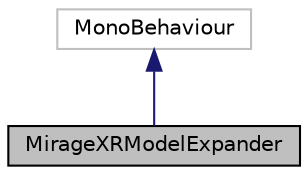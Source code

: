 digraph "MirageXRModelExpander"
{
 // INTERACTIVE_SVG=YES
 // LATEX_PDF_SIZE
  edge [fontname="Helvetica",fontsize="10",labelfontname="Helvetica",labelfontsize="10"];
  node [fontname="Helvetica",fontsize="10",shape=record];
  Node1 [label="MirageXRModelExpander",height=0.2,width=0.4,color="black", fillcolor="grey75", style="filled", fontcolor="black",tooltip="@bibeg basic class for expanding the 3d model based on the parent gameobject which holds all the subc..."];
  Node2 -> Node1 [dir="back",color="midnightblue",fontsize="10",style="solid",fontname="Helvetica"];
  Node2 [label="MonoBehaviour",height=0.2,width=0.4,color="grey75", fillcolor="white", style="filled",tooltip=" "];
}
